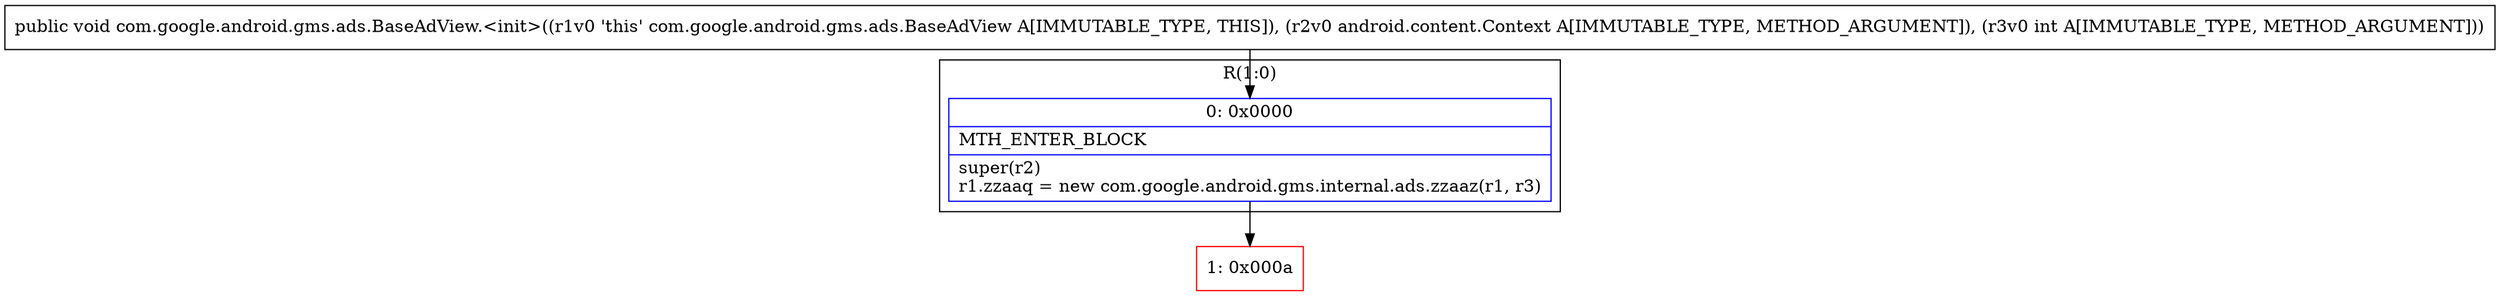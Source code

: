 digraph "CFG forcom.google.android.gms.ads.BaseAdView.\<init\>(Landroid\/content\/Context;I)V" {
subgraph cluster_Region_890595015 {
label = "R(1:0)";
node [shape=record,color=blue];
Node_0 [shape=record,label="{0\:\ 0x0000|MTH_ENTER_BLOCK\l|super(r2)\lr1.zzaaq = new com.google.android.gms.internal.ads.zzaaz(r1, r3)\l}"];
}
Node_1 [shape=record,color=red,label="{1\:\ 0x000a}"];
MethodNode[shape=record,label="{public void com.google.android.gms.ads.BaseAdView.\<init\>((r1v0 'this' com.google.android.gms.ads.BaseAdView A[IMMUTABLE_TYPE, THIS]), (r2v0 android.content.Context A[IMMUTABLE_TYPE, METHOD_ARGUMENT]), (r3v0 int A[IMMUTABLE_TYPE, METHOD_ARGUMENT])) }"];
MethodNode -> Node_0;
Node_0 -> Node_1;
}

